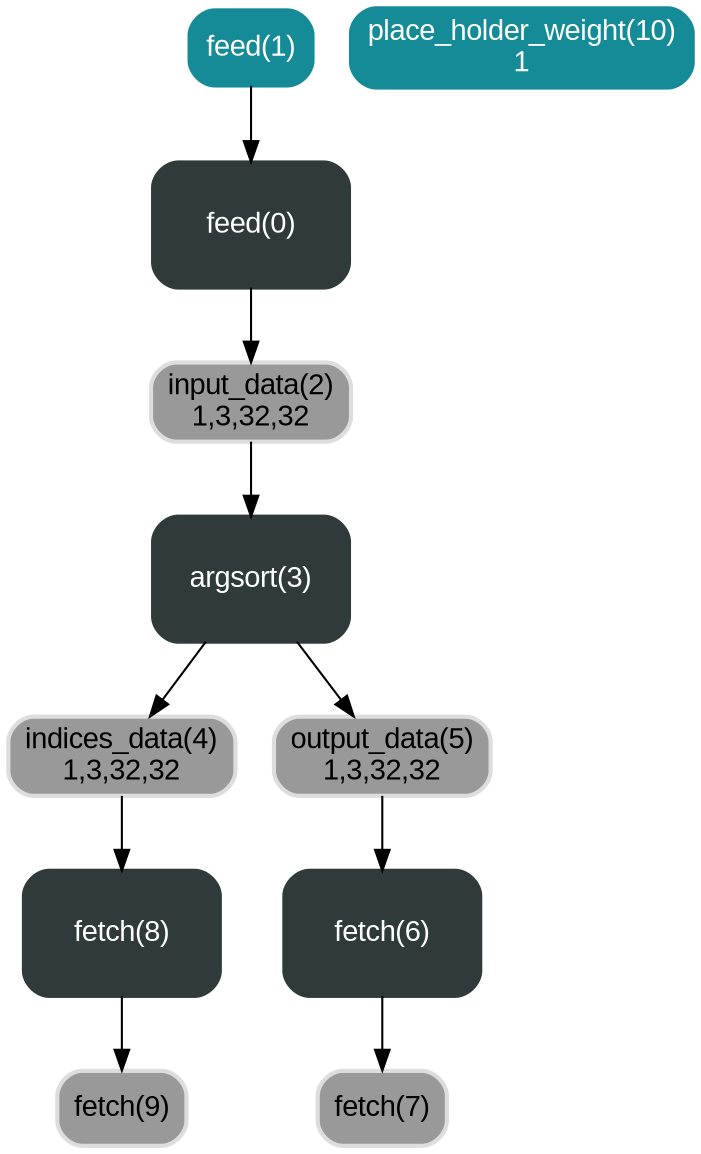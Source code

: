 digraph G {
   node_1066[label="feed(0)" style="rounded,filled,bold" shape="box" color="#303A3A" fontcolor="#ffffff" width="1.3" height="0.84" fontname="Arial"]
   node_1065[label="feed(1)" shape="box" style="rounded,filled,bold" fontname="Arial" color="#148b97" fontcolor="#ffffff"]
   node_1064[label="fetch(6)" style="rounded,filled,bold" shape="box" color="#303A3A" fontcolor="#ffffff" width="1.3" height="0.84" fontname="Arial"]
   node_1063[label="input_data(2)
1,3,32,32" shape="box" style="rounded,filled,bold" fontname="Arial" fillcolor="#999999" color="#dddddd"]
   node_1061[label="argsort(3)" style="rounded,filled,bold" shape="box" color="#303A3A" fontcolor="#ffffff" width="1.3" height="0.84" fontname="Arial"]
   node_1060[label="indices_data(4)
1,3,32,32" shape="box" style="rounded,filled,bold" fontname="Arial" fillcolor="#999999" color="#dddddd"]
   node_1059[label="fetch(7)" shape="box" style="rounded,filled,bold" fontname="Arial" fillcolor="#999999" color="#dddddd"]
   node_1062[label="output_data(5)
1,3,32,32" shape="box" style="rounded,filled,bold" fontname="Arial" fillcolor="#999999" color="#dddddd"]
   node_1058[label="fetch(9)" shape="box" style="rounded,filled,bold" fontname="Arial" fillcolor="#999999" color="#dddddd"]
   node_1057[label="fetch(8)" style="rounded,filled,bold" shape="box" color="#303A3A" fontcolor="#ffffff" width="1.3" height="0.84" fontname="Arial"]
   node_1056[label="place_holder_weight(10)
1" shape="box" style="rounded,filled,bold" fontname="Arial" color="#148b97" fontcolor="#ffffff"]
   node_1057->node_1058
   node_1060->node_1057
   node_1061->node_1060
   node_1061->node_1062
   node_1062->node_1064
   node_1063->node_1061
   node_1064->node_1059
   node_1065->node_1066
   node_1066->node_1063
} // end G